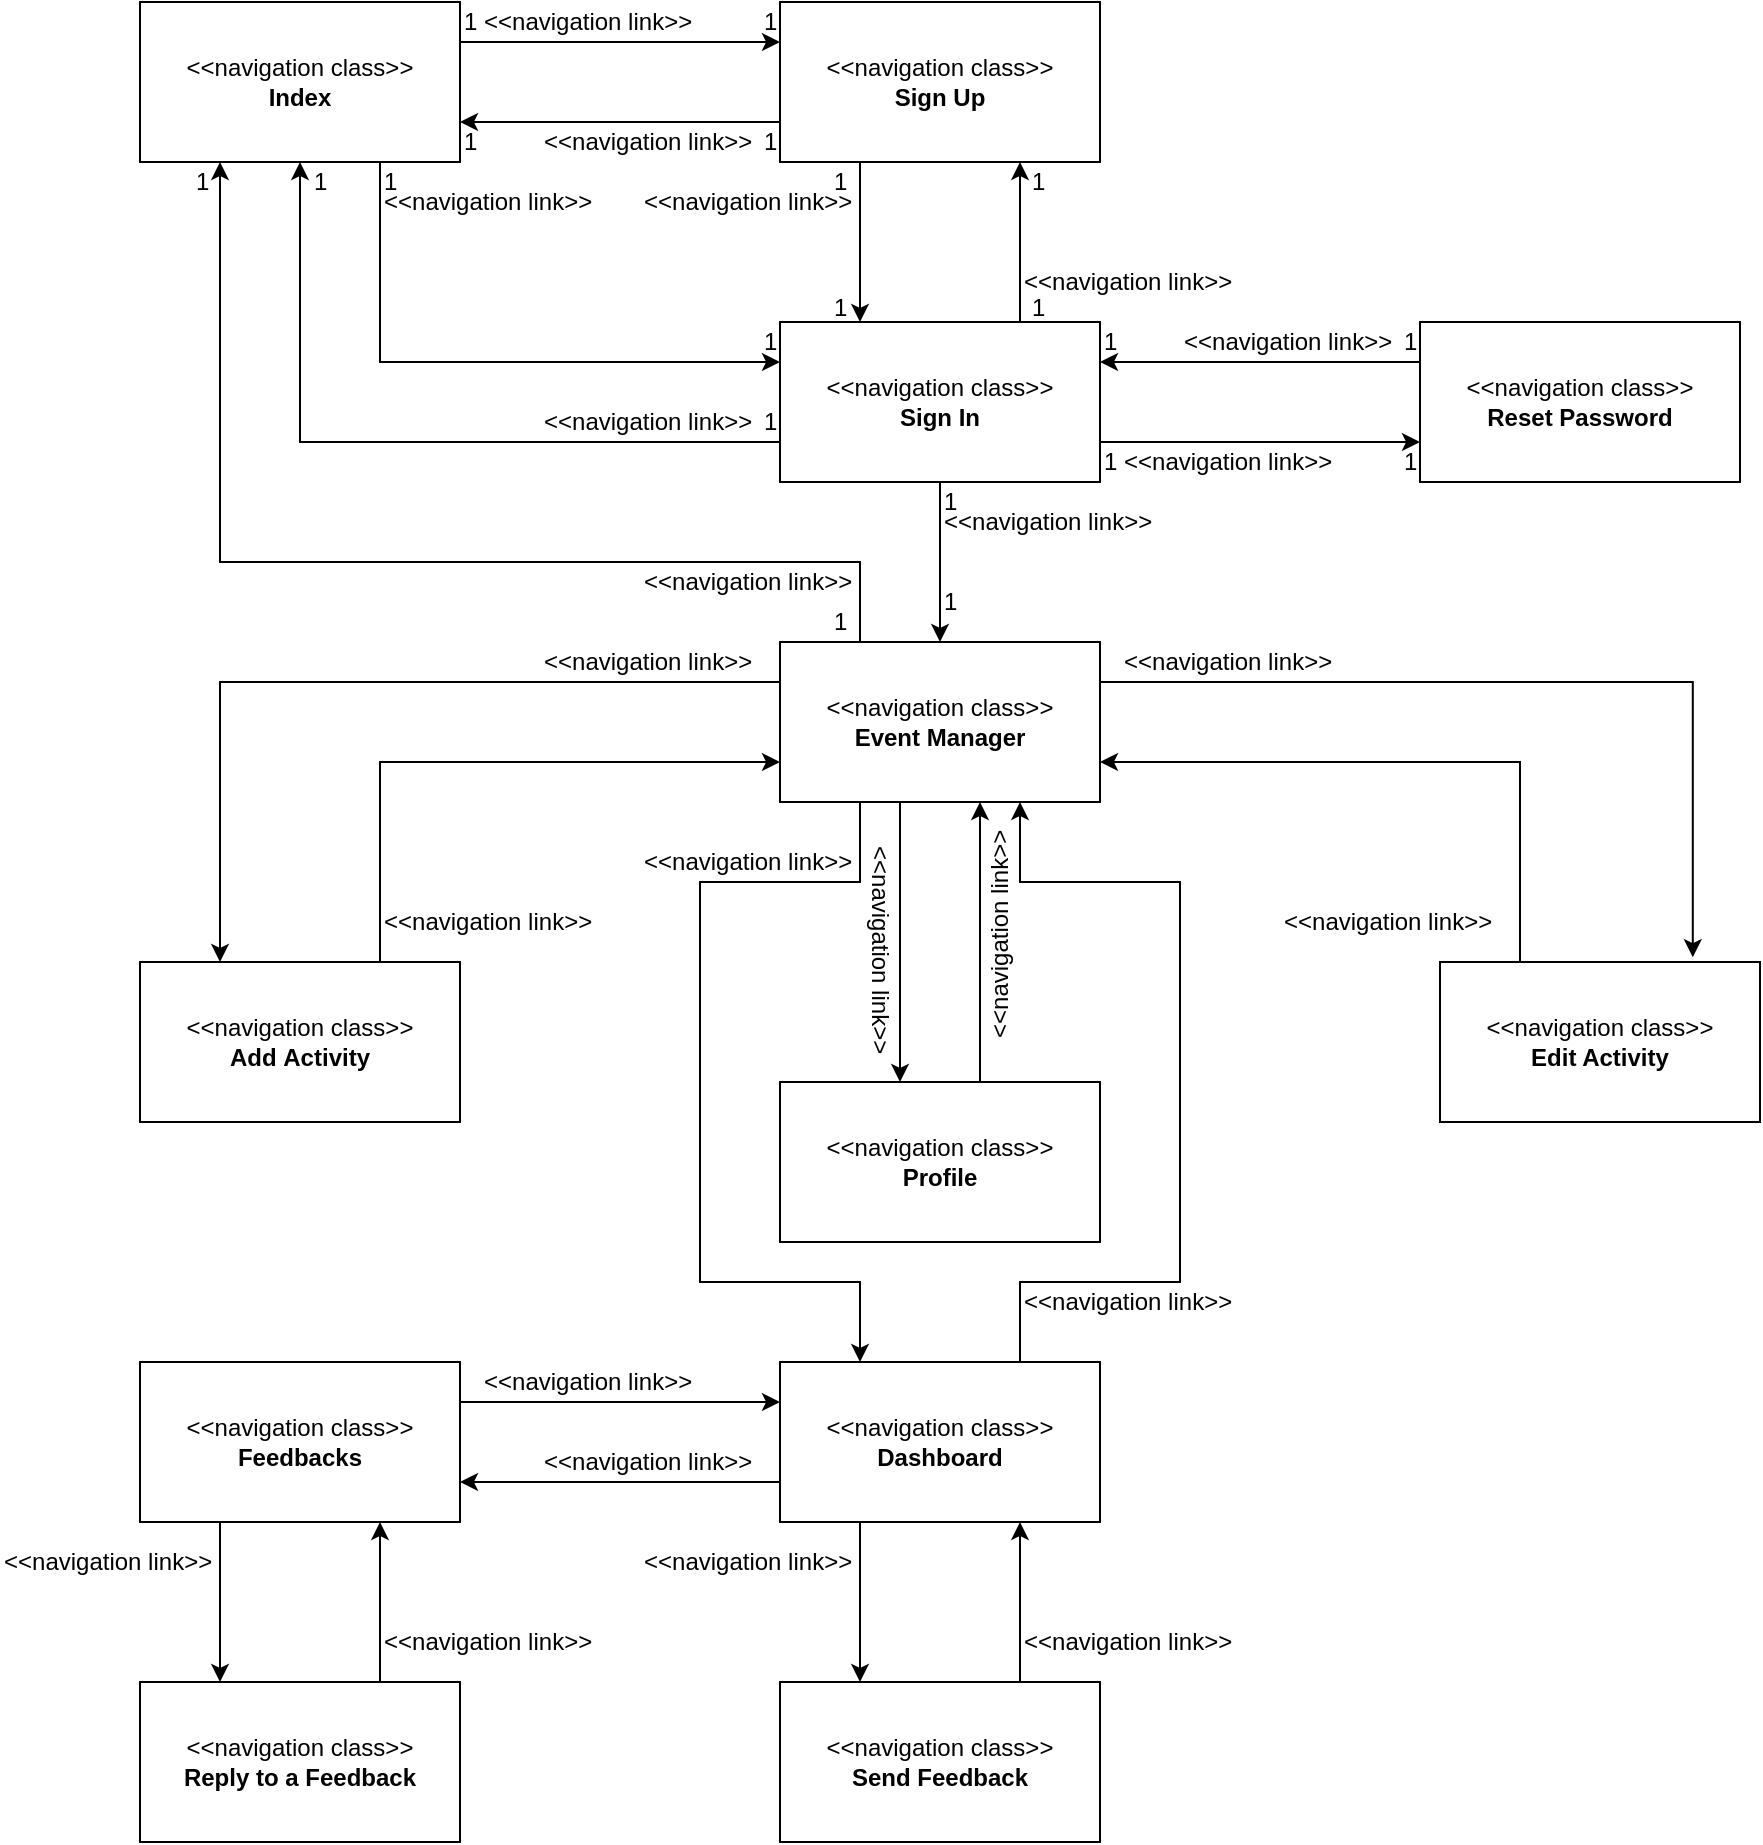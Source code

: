 <mxfile version="12.2.9" type="device" pages="1"><diagram id="TbboGFRYKH_gmcoTaOrm" name="Page-1"><mxGraphModel dx="2966" dy="1360" grid="1" gridSize="10" guides="1" tooltips="1" connect="1" arrows="1" fold="1" page="1" pageScale="1" pageWidth="850" pageHeight="1100" math="0" shadow="0"><root><mxCell id="0"/><mxCell id="1" parent="0"/><mxCell id="7V9x3wuyukDRf3qKA0rx-10" style="edgeStyle=orthogonalEdgeStyle;rounded=0;orthogonalLoop=1;jettySize=auto;html=1;exitX=1;exitY=0.25;exitDx=0;exitDy=0;entryX=0;entryY=0.25;entryDx=0;entryDy=0;" parent="1" source="7V9x3wuyukDRf3qKA0rx-1" target="7V9x3wuyukDRf3qKA0rx-2" edge="1"><mxGeometry relative="1" as="geometry"/></mxCell><mxCell id="7V9x3wuyukDRf3qKA0rx-71" style="edgeStyle=orthogonalEdgeStyle;rounded=0;orthogonalLoop=1;jettySize=auto;html=1;exitX=0.75;exitY=1;exitDx=0;exitDy=0;entryX=0;entryY=0.25;entryDx=0;entryDy=0;startArrow=none;startFill=0;" parent="1" source="7V9x3wuyukDRf3qKA0rx-1" target="7V9x3wuyukDRf3qKA0rx-4" edge="1"><mxGeometry relative="1" as="geometry"/></mxCell><mxCell id="7V9x3wuyukDRf3qKA0rx-1" value="&amp;lt;&amp;lt;navigation class&amp;gt;&amp;gt;&lt;br&gt;&lt;b&gt;Index&lt;/b&gt;" style="rounded=0;whiteSpace=wrap;html=1;" parent="1" vertex="1"><mxGeometry x="80" y="40" width="160" height="80" as="geometry"/></mxCell><mxCell id="7V9x3wuyukDRf3qKA0rx-64" style="edgeStyle=orthogonalEdgeStyle;rounded=0;orthogonalLoop=1;jettySize=auto;html=1;exitX=0.25;exitY=1;exitDx=0;exitDy=0;entryX=0.25;entryY=0;entryDx=0;entryDy=0;startArrow=none;startFill=0;" parent="1" source="7V9x3wuyukDRf3qKA0rx-2" target="7V9x3wuyukDRf3qKA0rx-4" edge="1"><mxGeometry relative="1" as="geometry"/></mxCell><mxCell id="7V9x3wuyukDRf3qKA0rx-70" style="edgeStyle=orthogonalEdgeStyle;rounded=0;orthogonalLoop=1;jettySize=auto;html=1;exitX=0;exitY=0.75;exitDx=0;exitDy=0;entryX=1;entryY=0.75;entryDx=0;entryDy=0;startArrow=none;startFill=0;" parent="1" source="7V9x3wuyukDRf3qKA0rx-2" target="7V9x3wuyukDRf3qKA0rx-1" edge="1"><mxGeometry relative="1" as="geometry"/></mxCell><mxCell id="7V9x3wuyukDRf3qKA0rx-2" value="&amp;lt;&amp;lt;navigation class&amp;gt;&amp;gt;&lt;br&gt;&lt;b&gt;Sign Up&lt;/b&gt;" style="rounded=0;whiteSpace=wrap;html=1;" parent="1" vertex="1"><mxGeometry x="400" y="40" width="160" height="80" as="geometry"/></mxCell><mxCell id="7V9x3wuyukDRf3qKA0rx-66" style="edgeStyle=orthogonalEdgeStyle;rounded=0;orthogonalLoop=1;jettySize=auto;html=1;exitX=0.75;exitY=0;exitDx=0;exitDy=0;entryX=0.75;entryY=1;entryDx=0;entryDy=0;startArrow=none;startFill=0;" parent="1" source="7V9x3wuyukDRf3qKA0rx-4" target="7V9x3wuyukDRf3qKA0rx-2" edge="1"><mxGeometry relative="1" as="geometry"/></mxCell><mxCell id="7V9x3wuyukDRf3qKA0rx-72" style="edgeStyle=orthogonalEdgeStyle;rounded=0;orthogonalLoop=1;jettySize=auto;html=1;exitX=1;exitY=0.75;exitDx=0;exitDy=0;entryX=0;entryY=0.75;entryDx=0;entryDy=0;startArrow=none;startFill=0;" parent="1" source="7V9x3wuyukDRf3qKA0rx-4" target="7V9x3wuyukDRf3qKA0rx-3" edge="1"><mxGeometry relative="1" as="geometry"/></mxCell><mxCell id="7V9x3wuyukDRf3qKA0rx-74" style="edgeStyle=orthogonalEdgeStyle;rounded=0;orthogonalLoop=1;jettySize=auto;html=1;exitX=0;exitY=0.75;exitDx=0;exitDy=0;entryX=0.5;entryY=1;entryDx=0;entryDy=0;startArrow=none;startFill=0;" parent="1" source="7V9x3wuyukDRf3qKA0rx-4" target="7V9x3wuyukDRf3qKA0rx-1" edge="1"><mxGeometry relative="1" as="geometry"/></mxCell><mxCell id="7V9x3wuyukDRf3qKA0rx-75" style="edgeStyle=orthogonalEdgeStyle;rounded=0;orthogonalLoop=1;jettySize=auto;html=1;exitX=0.5;exitY=1;exitDx=0;exitDy=0;entryX=0.5;entryY=0;entryDx=0;entryDy=0;startArrow=none;startFill=0;" parent="1" source="7V9x3wuyukDRf3qKA0rx-4" target="7V9x3wuyukDRf3qKA0rx-6" edge="1"><mxGeometry relative="1" as="geometry"/></mxCell><mxCell id="7V9x3wuyukDRf3qKA0rx-4" value="&amp;lt;&amp;lt;navigation class&amp;gt;&amp;gt;&lt;br&gt;&lt;b&gt;Sign In&lt;/b&gt;" style="rounded=0;whiteSpace=wrap;html=1;" parent="1" vertex="1"><mxGeometry x="400" y="200" width="160" height="80" as="geometry"/></mxCell><mxCell id="7V9x3wuyukDRf3qKA0rx-30" style="edgeStyle=orthogonalEdgeStyle;rounded=0;orthogonalLoop=1;jettySize=auto;html=1;exitX=0;exitY=0.25;exitDx=0;exitDy=0;entryX=0.25;entryY=0;entryDx=0;entryDy=0;" parent="1" source="7V9x3wuyukDRf3qKA0rx-6" target="7V9x3wuyukDRf3qKA0rx-9" edge="1"><mxGeometry relative="1" as="geometry"/></mxCell><mxCell id="7V9x3wuyukDRf3qKA0rx-36" style="edgeStyle=orthogonalEdgeStyle;rounded=0;orthogonalLoop=1;jettySize=auto;html=1;exitX=1;exitY=0.25;exitDx=0;exitDy=0;entryX=0.79;entryY=-0.03;entryDx=0;entryDy=0;entryPerimeter=0;" parent="1" source="7V9x3wuyukDRf3qKA0rx-6" target="7V9x3wuyukDRf3qKA0rx-35" edge="1"><mxGeometry relative="1" as="geometry"/></mxCell><mxCell id="7V9x3wuyukDRf3qKA0rx-43" style="edgeStyle=orthogonalEdgeStyle;rounded=0;orthogonalLoop=1;jettySize=auto;html=1;exitX=0.25;exitY=1;exitDx=0;exitDy=0;entryX=0.25;entryY=0;entryDx=0;entryDy=0;" parent="1" source="7V9x3wuyukDRf3qKA0rx-6" target="7V9x3wuyukDRf3qKA0rx-39" edge="1"><mxGeometry relative="1" as="geometry"><Array as="points"><mxPoint x="440" y="480"/><mxPoint x="360" y="480"/><mxPoint x="360" y="680"/><mxPoint x="440" y="680"/></Array></mxGeometry></mxCell><mxCell id="7V9x3wuyukDRf3qKA0rx-77" style="edgeStyle=orthogonalEdgeStyle;rounded=0;orthogonalLoop=1;jettySize=auto;html=1;exitX=0.25;exitY=0;exitDx=0;exitDy=0;entryX=0.25;entryY=1;entryDx=0;entryDy=0;startArrow=none;startFill=0;" parent="1" source="7V9x3wuyukDRf3qKA0rx-6" target="7V9x3wuyukDRf3qKA0rx-1" edge="1"><mxGeometry relative="1" as="geometry"><Array as="points"><mxPoint x="440" y="320"/><mxPoint x="120" y="320"/></Array></mxGeometry></mxCell><mxCell id="nyBh0uJQ62DlA7RtJ8uN-25" style="edgeStyle=orthogonalEdgeStyle;rounded=0;orthogonalLoop=1;jettySize=auto;html=1;exitX=0.375;exitY=1;exitDx=0;exitDy=0;entryX=0.375;entryY=0;entryDx=0;entryDy=0;entryPerimeter=0;exitPerimeter=0;" parent="1" source="7V9x3wuyukDRf3qKA0rx-6" target="7V9x3wuyukDRf3qKA0rx-22" edge="1"><mxGeometry relative="1" as="geometry"/></mxCell><mxCell id="7V9x3wuyukDRf3qKA0rx-6" value="&amp;lt;&amp;lt;navigation class&amp;gt;&amp;gt;&lt;br&gt;&lt;b&gt;Event Manager&lt;/b&gt;" style="rounded=0;whiteSpace=wrap;html=1;" parent="1" vertex="1"><mxGeometry x="400" y="360" width="160" height="80" as="geometry"/></mxCell><mxCell id="7V9x3wuyukDRf3qKA0rx-31" style="edgeStyle=orthogonalEdgeStyle;rounded=0;orthogonalLoop=1;jettySize=auto;html=1;exitX=0.75;exitY=0;exitDx=0;exitDy=0;entryX=0;entryY=0.75;entryDx=0;entryDy=0;" parent="1" source="7V9x3wuyukDRf3qKA0rx-9" target="7V9x3wuyukDRf3qKA0rx-6" edge="1"><mxGeometry relative="1" as="geometry"/></mxCell><mxCell id="7V9x3wuyukDRf3qKA0rx-9" value="&amp;lt;&amp;lt;navigation class&amp;gt;&amp;gt;&lt;br&gt;&lt;b&gt;Add&amp;nbsp;Activity&lt;/b&gt;" style="rounded=0;whiteSpace=wrap;html=1;" parent="1" vertex="1"><mxGeometry x="80" y="520" width="160" height="80" as="geometry"/></mxCell><mxCell id="nyBh0uJQ62DlA7RtJ8uN-23" style="edgeStyle=orthogonalEdgeStyle;rounded=0;orthogonalLoop=1;jettySize=auto;html=1;exitX=0.625;exitY=0;exitDx=0;exitDy=0;entryX=0.625;entryY=1;entryDx=0;entryDy=0;entryPerimeter=0;exitPerimeter=0;" parent="1" source="7V9x3wuyukDRf3qKA0rx-22" target="7V9x3wuyukDRf3qKA0rx-6" edge="1"><mxGeometry relative="1" as="geometry"/></mxCell><mxCell id="7V9x3wuyukDRf3qKA0rx-22" value="&amp;lt;&amp;lt;navigation class&amp;gt;&amp;gt;&lt;br&gt;&lt;b&gt;Profile&lt;/b&gt;" style="rounded=0;whiteSpace=wrap;html=1;" parent="1" vertex="1"><mxGeometry x="400" y="580" width="160" height="80" as="geometry"/></mxCell><mxCell id="7V9x3wuyukDRf3qKA0rx-37" style="edgeStyle=orthogonalEdgeStyle;rounded=0;orthogonalLoop=1;jettySize=auto;html=1;exitX=0.25;exitY=0;exitDx=0;exitDy=0;entryX=1;entryY=0.75;entryDx=0;entryDy=0;" parent="1" source="7V9x3wuyukDRf3qKA0rx-35" target="7V9x3wuyukDRf3qKA0rx-6" edge="1"><mxGeometry relative="1" as="geometry"/></mxCell><mxCell id="7V9x3wuyukDRf3qKA0rx-35" value="&amp;lt;&amp;lt;navigation class&amp;gt;&amp;gt;&lt;br&gt;&lt;b&gt;Edit Activity&lt;/b&gt;" style="rounded=0;whiteSpace=wrap;html=1;" parent="1" vertex="1"><mxGeometry x="730" y="520" width="160" height="80" as="geometry"/></mxCell><mxCell id="7V9x3wuyukDRf3qKA0rx-45" style="edgeStyle=orthogonalEdgeStyle;rounded=0;orthogonalLoop=1;jettySize=auto;html=1;exitX=0.75;exitY=0;exitDx=0;exitDy=0;entryX=0.75;entryY=1;entryDx=0;entryDy=0;startArrow=none;startFill=0;" parent="1" source="7V9x3wuyukDRf3qKA0rx-39" target="7V9x3wuyukDRf3qKA0rx-6" edge="1"><mxGeometry relative="1" as="geometry"><Array as="points"><mxPoint x="520" y="680"/><mxPoint x="600" y="680"/><mxPoint x="600" y="480"/><mxPoint x="520" y="480"/></Array></mxGeometry></mxCell><mxCell id="7V9x3wuyukDRf3qKA0rx-60" style="edgeStyle=orthogonalEdgeStyle;rounded=0;orthogonalLoop=1;jettySize=auto;html=1;exitX=0;exitY=0.75;exitDx=0;exitDy=0;entryX=1;entryY=0.75;entryDx=0;entryDy=0;startArrow=none;startFill=0;" parent="1" source="7V9x3wuyukDRf3qKA0rx-39" target="7V9x3wuyukDRf3qKA0rx-48" edge="1"><mxGeometry relative="1" as="geometry"/></mxCell><mxCell id="7V9x3wuyukDRf3qKA0rx-61" style="edgeStyle=orthogonalEdgeStyle;rounded=0;orthogonalLoop=1;jettySize=auto;html=1;exitX=0.25;exitY=1;exitDx=0;exitDy=0;entryX=0.25;entryY=0;entryDx=0;entryDy=0;startArrow=none;startFill=0;" parent="1" source="7V9x3wuyukDRf3qKA0rx-39" target="7V9x3wuyukDRf3qKA0rx-46" edge="1"><mxGeometry relative="1" as="geometry"/></mxCell><mxCell id="7V9x3wuyukDRf3qKA0rx-39" value="&amp;lt;&amp;lt;navigation class&amp;gt;&amp;gt;&lt;br&gt;&lt;b&gt;Dashboard&lt;/b&gt;" style="rounded=0;whiteSpace=wrap;html=1;" parent="1" vertex="1"><mxGeometry x="400" y="720" width="160" height="80" as="geometry"/></mxCell><mxCell id="7V9x3wuyukDRf3qKA0rx-57" style="edgeStyle=orthogonalEdgeStyle;rounded=0;orthogonalLoop=1;jettySize=auto;html=1;exitX=0.75;exitY=0;exitDx=0;exitDy=0;entryX=0.75;entryY=1;entryDx=0;entryDy=0;startArrow=none;startFill=0;" parent="1" source="7V9x3wuyukDRf3qKA0rx-46" target="7V9x3wuyukDRf3qKA0rx-39" edge="1"><mxGeometry relative="1" as="geometry"/></mxCell><mxCell id="7V9x3wuyukDRf3qKA0rx-46" value="&amp;lt;&amp;lt;navigation class&amp;gt;&amp;gt;&lt;br&gt;&lt;b&gt;Send Feedback&lt;/b&gt;" style="rounded=0;whiteSpace=wrap;html=1;" parent="1" vertex="1"><mxGeometry x="400" y="880" width="160" height="80" as="geometry"/></mxCell><mxCell id="7V9x3wuyukDRf3qKA0rx-52" style="edgeStyle=orthogonalEdgeStyle;rounded=0;orthogonalLoop=1;jettySize=auto;html=1;exitX=0.25;exitY=1;exitDx=0;exitDy=0;entryX=0.25;entryY=0;entryDx=0;entryDy=0;startArrow=none;startFill=0;" parent="1" source="7V9x3wuyukDRf3qKA0rx-48" target="7V9x3wuyukDRf3qKA0rx-50" edge="1"><mxGeometry relative="1" as="geometry"/></mxCell><mxCell id="7V9x3wuyukDRf3qKA0rx-59" style="edgeStyle=orthogonalEdgeStyle;rounded=0;orthogonalLoop=1;jettySize=auto;html=1;exitX=1;exitY=0.25;exitDx=0;exitDy=0;entryX=0;entryY=0.25;entryDx=0;entryDy=0;startArrow=none;startFill=0;" parent="1" source="7V9x3wuyukDRf3qKA0rx-48" target="7V9x3wuyukDRf3qKA0rx-39" edge="1"><mxGeometry relative="1" as="geometry"/></mxCell><mxCell id="7V9x3wuyukDRf3qKA0rx-48" value="&amp;lt;&amp;lt;navigation class&amp;gt;&amp;gt;&lt;br&gt;&lt;b&gt;Feedbacks&lt;/b&gt;" style="rounded=0;whiteSpace=wrap;html=1;" parent="1" vertex="1"><mxGeometry x="80" y="720" width="160" height="80" as="geometry"/></mxCell><mxCell id="7V9x3wuyukDRf3qKA0rx-53" style="edgeStyle=orthogonalEdgeStyle;rounded=0;orthogonalLoop=1;jettySize=auto;html=1;exitX=0.75;exitY=0;exitDx=0;exitDy=0;entryX=0.75;entryY=1;entryDx=0;entryDy=0;startArrow=none;startFill=0;" parent="1" source="7V9x3wuyukDRf3qKA0rx-50" target="7V9x3wuyukDRf3qKA0rx-48" edge="1"><mxGeometry relative="1" as="geometry"/></mxCell><mxCell id="7V9x3wuyukDRf3qKA0rx-50" value="&amp;lt;&amp;lt;navigation class&amp;gt;&amp;gt;&lt;br&gt;&lt;b&gt;Reply to a Feedback&lt;/b&gt;" style="rounded=0;whiteSpace=wrap;html=1;" parent="1" vertex="1"><mxGeometry x="80" y="880" width="160" height="80" as="geometry"/></mxCell><mxCell id="7V9x3wuyukDRf3qKA0rx-73" style="edgeStyle=orthogonalEdgeStyle;rounded=0;orthogonalLoop=1;jettySize=auto;html=1;exitX=0;exitY=0.25;exitDx=0;exitDy=0;entryX=1;entryY=0.25;entryDx=0;entryDy=0;startArrow=none;startFill=0;" parent="1" source="7V9x3wuyukDRf3qKA0rx-3" target="7V9x3wuyukDRf3qKA0rx-4" edge="1"><mxGeometry relative="1" as="geometry"/></mxCell><mxCell id="7V9x3wuyukDRf3qKA0rx-3" value="&amp;lt;&amp;lt;navigation class&amp;gt;&amp;gt;&lt;br&gt;&lt;b&gt;Reset Password&lt;/b&gt;" style="rounded=0;whiteSpace=wrap;html=1;" parent="1" vertex="1"><mxGeometry x="720" y="200" width="160" height="80" as="geometry"/></mxCell><mxCell id="nyBh0uJQ62DlA7RtJ8uN-1" value="&amp;lt;&amp;lt;navigation link&amp;gt;&amp;gt;" style="text;html=1;resizable=0;points=[];autosize=1;align=left;verticalAlign=top;spacingTop=-4;" parent="1" vertex="1"><mxGeometry x="250" y="40" width="120" height="20" as="geometry"/></mxCell><mxCell id="nyBh0uJQ62DlA7RtJ8uN-2" value="&amp;lt;&amp;lt;navigation link&amp;gt;&amp;gt;" style="text;html=1;resizable=0;points=[];autosize=1;align=left;verticalAlign=top;spacingTop=-4;" parent="1" vertex="1"><mxGeometry x="280" y="100" width="120" height="20" as="geometry"/></mxCell><mxCell id="nyBh0uJQ62DlA7RtJ8uN-3" value="&amp;lt;&amp;lt;navigation link&amp;gt;&amp;gt;" style="text;html=1;resizable=0;points=[];autosize=1;align=left;verticalAlign=top;spacingTop=-4;" parent="1" vertex="1"><mxGeometry x="200" y="130" width="120" height="20" as="geometry"/></mxCell><mxCell id="nyBh0uJQ62DlA7RtJ8uN-4" value="&amp;lt;&amp;lt;navigation link&amp;gt;&amp;gt;" style="text;html=1;resizable=0;points=[];autosize=1;align=left;verticalAlign=top;spacingTop=-4;" parent="1" vertex="1"><mxGeometry x="280" y="240" width="120" height="20" as="geometry"/></mxCell><mxCell id="nyBh0uJQ62DlA7RtJ8uN-7" value="&amp;lt;&amp;lt;navigation link&amp;gt;&amp;gt;" style="text;html=1;resizable=0;points=[];autosize=1;align=left;verticalAlign=top;spacingTop=-4;" parent="1" vertex="1"><mxGeometry x="330" y="320" width="120" height="20" as="geometry"/></mxCell><mxCell id="nyBh0uJQ62DlA7RtJ8uN-8" value="&amp;lt;&amp;lt;navigation link&amp;gt;&amp;gt;" style="text;html=1;resizable=0;points=[];autosize=1;align=left;verticalAlign=top;spacingTop=-4;" parent="1" vertex="1"><mxGeometry x="520" y="170" width="120" height="20" as="geometry"/></mxCell><mxCell id="nyBh0uJQ62DlA7RtJ8uN-9" value="&amp;lt;&amp;lt;navigation link&amp;gt;&amp;gt;" style="text;html=1;resizable=0;points=[];autosize=1;align=left;verticalAlign=top;spacingTop=-4;" parent="1" vertex="1"><mxGeometry x="330" y="130" width="120" height="20" as="geometry"/></mxCell><mxCell id="nyBh0uJQ62DlA7RtJ8uN-10" value="&amp;lt;&amp;lt;navigation link&amp;gt;&amp;gt;" style="text;html=1;resizable=0;points=[];autosize=1;align=left;verticalAlign=top;spacingTop=-4;" parent="1" vertex="1"><mxGeometry x="600" y="200" width="120" height="20" as="geometry"/></mxCell><mxCell id="nyBh0uJQ62DlA7RtJ8uN-11" value="&amp;lt;&amp;lt;navigation link&amp;gt;&amp;gt;" style="text;html=1;resizable=0;points=[];autosize=1;align=left;verticalAlign=top;spacingTop=-4;" parent="1" vertex="1"><mxGeometry x="570" y="260" width="120" height="20" as="geometry"/></mxCell><mxCell id="nyBh0uJQ62DlA7RtJ8uN-12" value="&amp;lt;&amp;lt;navigation link&amp;gt;&amp;gt;" style="text;html=1;resizable=0;points=[];autosize=1;align=left;verticalAlign=top;spacingTop=-4;" parent="1" vertex="1"><mxGeometry x="480" y="290" width="120" height="20" as="geometry"/></mxCell><mxCell id="nyBh0uJQ62DlA7RtJ8uN-13" value="&amp;lt;&amp;lt;navigation link&amp;gt;&amp;gt;" style="text;html=1;resizable=0;points=[];autosize=1;align=left;verticalAlign=top;spacingTop=-4;" parent="1" vertex="1"><mxGeometry x="570" y="360" width="120" height="20" as="geometry"/></mxCell><mxCell id="nyBh0uJQ62DlA7RtJ8uN-14" value="&amp;lt;&amp;lt;navigation link&amp;gt;&amp;gt;" style="text;html=1;resizable=0;points=[];autosize=1;align=left;verticalAlign=top;spacingTop=-4;" parent="1" vertex="1"><mxGeometry x="650" y="490" width="120" height="20" as="geometry"/></mxCell><mxCell id="nyBh0uJQ62DlA7RtJ8uN-15" value="&amp;lt;&amp;lt;navigation link&amp;gt;&amp;gt;" style="text;html=1;resizable=0;points=[];autosize=1;align=left;verticalAlign=top;spacingTop=-4;" parent="1" vertex="1"><mxGeometry x="520" y="680" width="120" height="20" as="geometry"/></mxCell><mxCell id="nyBh0uJQ62DlA7RtJ8uN-16" value="&amp;lt;&amp;lt;navigation link&amp;gt;&amp;gt;" style="text;html=1;resizable=0;points=[];autosize=1;align=left;verticalAlign=top;spacingTop=-4;" parent="1" vertex="1"><mxGeometry x="330" y="460" width="120" height="20" as="geometry"/></mxCell><mxCell id="nyBh0uJQ62DlA7RtJ8uN-26" value="&amp;lt;&amp;lt;navigation link&amp;gt;&amp;gt;" style="text;html=1;resizable=0;points=[];autosize=1;align=left;verticalAlign=top;spacingTop=-4;rotation=-90;" parent="1" vertex="1"><mxGeometry x="450" y="490" width="120" height="20" as="geometry"/></mxCell><mxCell id="nyBh0uJQ62DlA7RtJ8uN-27" value="&amp;lt;&amp;lt;navigation link&amp;gt;&amp;gt;" style="text;html=1;resizable=0;points=[];autosize=1;align=left;verticalAlign=top;spacingTop=-4;rotation=90;" parent="1" vertex="1"><mxGeometry x="390" y="510" width="120" height="20" as="geometry"/></mxCell><mxCell id="nyBh0uJQ62DlA7RtJ8uN-28" value="&amp;lt;&amp;lt;navigation link&amp;gt;&amp;gt;" style="text;html=1;resizable=0;points=[];autosize=1;align=left;verticalAlign=top;spacingTop=-4;" parent="1" vertex="1"><mxGeometry x="200" y="490" width="120" height="20" as="geometry"/></mxCell><mxCell id="nyBh0uJQ62DlA7RtJ8uN-29" value="&amp;lt;&amp;lt;navigation link&amp;gt;&amp;gt;" style="text;html=1;resizable=0;points=[];autosize=1;align=left;verticalAlign=top;spacingTop=-4;" parent="1" vertex="1"><mxGeometry x="280" y="360" width="120" height="20" as="geometry"/></mxCell><mxCell id="nyBh0uJQ62DlA7RtJ8uN-30" value="&amp;lt;&amp;lt;navigation link&amp;gt;&amp;gt;" style="text;html=1;resizable=0;points=[];autosize=1;align=left;verticalAlign=top;spacingTop=-4;" parent="1" vertex="1"><mxGeometry x="250" y="720" width="120" height="20" as="geometry"/></mxCell><mxCell id="nyBh0uJQ62DlA7RtJ8uN-31" value="&amp;lt;&amp;lt;navigation link&amp;gt;&amp;gt;" style="text;html=1;resizable=0;points=[];autosize=1;align=left;verticalAlign=top;spacingTop=-4;" parent="1" vertex="1"><mxGeometry x="280" y="760" width="120" height="20" as="geometry"/></mxCell><mxCell id="nyBh0uJQ62DlA7RtJ8uN-32" value="&amp;lt;&amp;lt;navigation link&amp;gt;&amp;gt;" style="text;html=1;resizable=0;points=[];autosize=1;align=left;verticalAlign=top;spacingTop=-4;" parent="1" vertex="1"><mxGeometry x="200" y="850" width="120" height="20" as="geometry"/></mxCell><mxCell id="nyBh0uJQ62DlA7RtJ8uN-33" value="&amp;lt;&amp;lt;navigation link&amp;gt;&amp;gt;" style="text;html=1;resizable=0;points=[];autosize=1;align=left;verticalAlign=top;spacingTop=-4;" parent="1" vertex="1"><mxGeometry x="10" y="810" width="120" height="20" as="geometry"/></mxCell><mxCell id="nyBh0uJQ62DlA7RtJ8uN-34" value="&amp;lt;&amp;lt;navigation link&amp;gt;&amp;gt;" style="text;html=1;resizable=0;points=[];autosize=1;align=left;verticalAlign=top;spacingTop=-4;" parent="1" vertex="1"><mxGeometry x="330" y="810" width="120" height="20" as="geometry"/></mxCell><mxCell id="nyBh0uJQ62DlA7RtJ8uN-35" value="&amp;lt;&amp;lt;navigation link&amp;gt;&amp;gt;" style="text;html=1;resizable=0;points=[];autosize=1;align=left;verticalAlign=top;spacingTop=-4;" parent="1" vertex="1"><mxGeometry x="520" y="850" width="120" height="20" as="geometry"/></mxCell><mxCell id="nyBh0uJQ62DlA7RtJ8uN-36" value="1" style="text;html=1;resizable=0;points=[];autosize=1;align=left;verticalAlign=top;spacingTop=-4;" parent="1" vertex="1"><mxGeometry x="240" y="40" width="20" height="20" as="geometry"/></mxCell><mxCell id="nyBh0uJQ62DlA7RtJ8uN-38" value="1" style="text;html=1;resizable=0;points=[];autosize=1;align=left;verticalAlign=top;spacingTop=-4;" parent="1" vertex="1"><mxGeometry x="390" y="100" width="20" height="20" as="geometry"/></mxCell><mxCell id="nyBh0uJQ62DlA7RtJ8uN-39" value="1" style="text;html=1;resizable=0;points=[];autosize=1;align=left;verticalAlign=top;spacingTop=-4;" parent="1" vertex="1"><mxGeometry x="240" y="100" width="20" height="20" as="geometry"/></mxCell><mxCell id="nyBh0uJQ62DlA7RtJ8uN-41" value="1" style="text;html=1;resizable=0;points=[];autosize=1;align=left;verticalAlign=top;spacingTop=-4;spacing=2;" parent="1" vertex="1"><mxGeometry x="524" y="183" width="20" height="20" as="geometry"/></mxCell><mxCell id="nyBh0uJQ62DlA7RtJ8uN-43" value="1" style="text;html=1;resizable=0;points=[];autosize=1;align=left;verticalAlign=top;spacingTop=-4;" parent="1" vertex="1"><mxGeometry x="425" y="183" width="20" height="20" as="geometry"/></mxCell><mxCell id="nyBh0uJQ62DlA7RtJ8uN-44" value="1" style="text;html=1;resizable=0;points=[];autosize=1;align=left;verticalAlign=top;spacingTop=-4;" parent="1" vertex="1"><mxGeometry x="425" y="120" width="20" height="20" as="geometry"/></mxCell><mxCell id="nyBh0uJQ62DlA7RtJ8uN-46" value="1" style="text;html=1;resizable=0;points=[];autosize=1;align=left;verticalAlign=top;spacingTop=-4;" parent="1" vertex="1"><mxGeometry x="560" y="200" width="20" height="20" as="geometry"/></mxCell><mxCell id="nyBh0uJQ62DlA7RtJ8uN-47" value="1" style="text;html=1;resizable=0;points=[];autosize=1;align=left;verticalAlign=top;spacingTop=-4;" parent="1" vertex="1"><mxGeometry x="560" y="260" width="20" height="20" as="geometry"/></mxCell><mxCell id="nyBh0uJQ62DlA7RtJ8uN-49" value="1" style="text;html=1;resizable=0;points=[];autosize=1;align=left;verticalAlign=top;spacingTop=-4;" parent="1" vertex="1"><mxGeometry x="710" y="200" width="20" height="20" as="geometry"/></mxCell><mxCell id="nyBh0uJQ62DlA7RtJ8uN-50" value="1" style="text;html=1;resizable=0;points=[];autosize=1;align=left;verticalAlign=top;spacingTop=-4;" parent="1" vertex="1"><mxGeometry x="200" y="120" width="20" height="20" as="geometry"/></mxCell><mxCell id="nyBh0uJQ62DlA7RtJ8uN-51" value="1" style="text;html=1;resizable=0;points=[];autosize=1;align=left;verticalAlign=top;spacingTop=-4;" parent="1" vertex="1"><mxGeometry x="390" y="200" width="20" height="20" as="geometry"/></mxCell><mxCell id="nyBh0uJQ62DlA7RtJ8uN-52" value="1" style="text;html=1;resizable=0;points=[];autosize=1;align=left;verticalAlign=top;spacingTop=-4;" parent="1" vertex="1"><mxGeometry x="390" y="240" width="20" height="20" as="geometry"/></mxCell><mxCell id="nyBh0uJQ62DlA7RtJ8uN-53" value="1" style="text;html=1;resizable=0;points=[];autosize=1;align=left;verticalAlign=top;spacingTop=-4;" parent="1" vertex="1"><mxGeometry x="165" y="120" width="20" height="20" as="geometry"/></mxCell><mxCell id="nyBh0uJQ62DlA7RtJ8uN-54" value="1" style="text;html=1;resizable=0;points=[];autosize=1;align=left;verticalAlign=top;spacingTop=-4;" parent="1" vertex="1"><mxGeometry x="480" y="280" width="20" height="20" as="geometry"/></mxCell><mxCell id="nyBh0uJQ62DlA7RtJ8uN-55" value="1" style="text;html=1;resizable=0;points=[];autosize=1;align=left;verticalAlign=top;spacingTop=-4;" parent="1" vertex="1"><mxGeometry x="480" y="330" width="20" height="20" as="geometry"/></mxCell><mxCell id="nyBh0uJQ62DlA7RtJ8uN-56" value="1" style="text;html=1;resizable=0;points=[];autosize=1;align=left;verticalAlign=top;spacingTop=-4;" parent="1" vertex="1"><mxGeometry x="425" y="340" width="20" height="20" as="geometry"/></mxCell><mxCell id="nyBh0uJQ62DlA7RtJ8uN-57" value="1" style="text;html=1;resizable=0;points=[];autosize=1;align=left;verticalAlign=top;spacingTop=-4;" parent="1" vertex="1"><mxGeometry x="106" y="120" width="20" height="20" as="geometry"/></mxCell><mxCell id="nyBh0uJQ62DlA7RtJ8uN-73" value="1" style="text;html=1;resizable=0;points=[];autosize=1;align=left;verticalAlign=top;spacingTop=-4;spacing=2;" parent="1" vertex="1"><mxGeometry x="524" y="120" width="20" height="20" as="geometry"/></mxCell><mxCell id="nyBh0uJQ62DlA7RtJ8uN-74" value="1" style="text;html=1;resizable=0;points=[];autosize=1;align=left;verticalAlign=top;spacingTop=-4;" parent="1" vertex="1"><mxGeometry x="390" y="40" width="20" height="20" as="geometry"/></mxCell><mxCell id="nyBh0uJQ62DlA7RtJ8uN-76" value="1" style="text;html=1;resizable=0;points=[];autosize=1;align=left;verticalAlign=top;spacingTop=-4;" parent="1" vertex="1"><mxGeometry x="710" y="260" width="20" height="20" as="geometry"/></mxCell></root></mxGraphModel></diagram></mxfile>